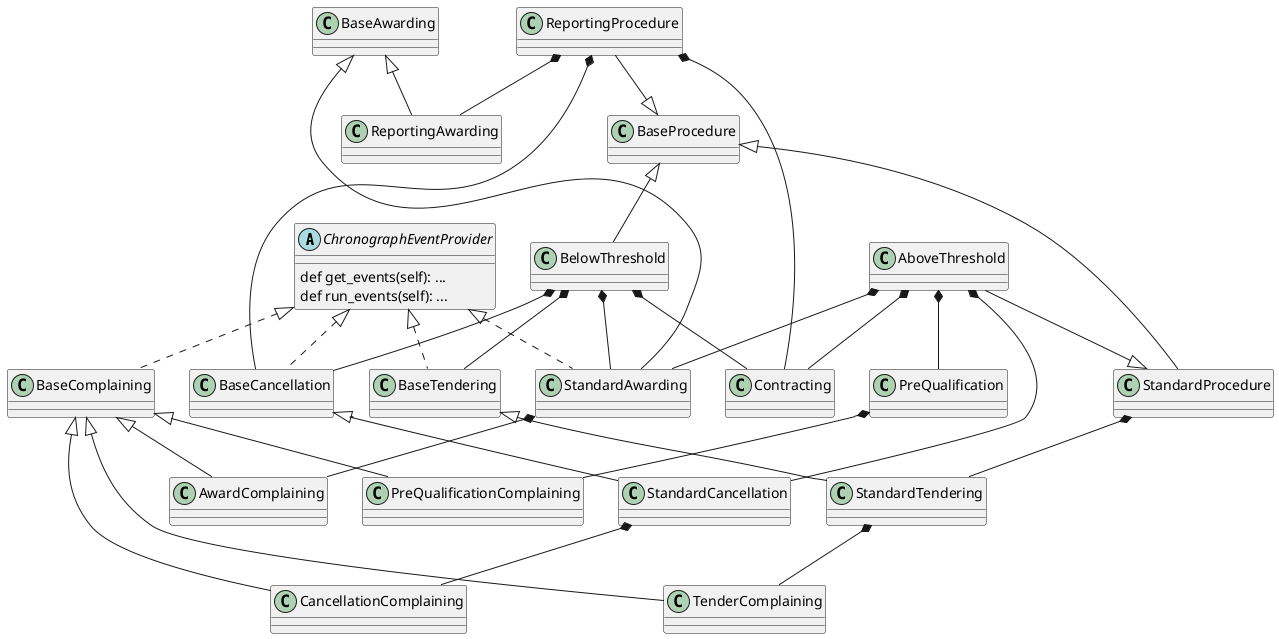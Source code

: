 @startuml
allowmixing


abstract ChronographEventProvider {
    def get_events(self): ...
    def run_events(self): ...
}


class BaseComplaining  implements  ChronographEventProvider
class TenderComplaining   extends  BaseComplaining
class AwardComplaining   extends  BaseComplaining
class PreQualificationComplaining   extends  BaseComplaining
class CancellationComplaining   extends  BaseComplaining


class BaseTendering  implements  ChronographEventProvider
class StandardTendering  extends  BaseTendering
StandardTendering  *--  TenderComplaining

class  BaseProcedure
class  StandardProcedure   extends  BaseProcedure
StandardProcedure  *--  StandardTendering



class BaseAwarding
class StandardAwarding  extends   BaseAwarding  implements  ChronographEventProvider
StandardAwarding  *-- AwardComplaining

class ReportingAwarding   extends  BaseAwarding




class PreQualification
PreQualification  *--  PreQualificationComplaining

class Contracting

class BaseCancellation  implements  ChronographEventProvider

class StandardCancellation  extends  BaseCancellation
StandardCancellation  *--  CancellationComplaining



class BelowThreshold   extends   BaseProcedure
BelowThreshold  *--  BaseTendering
BelowThreshold *-- StandardAwarding
BelowThreshold *-- Contracting
BelowThreshold *-- BaseCancellation



class AboveThreshold
AboveThreshold --|> StandardProcedure
AboveThreshold *-- StandardAwarding
AboveThreshold *-- PreQualification
AboveThreshold *-- Contracting
AboveThreshold *-- StandardCancellation


class ReportingProcedure
ReportingProcedure --|> BaseProcedure
ReportingProcedure *-- ReportingAwarding
ReportingProcedure *-- Contracting
ReportingProcedure *-- BaseCancellation





@enduml
